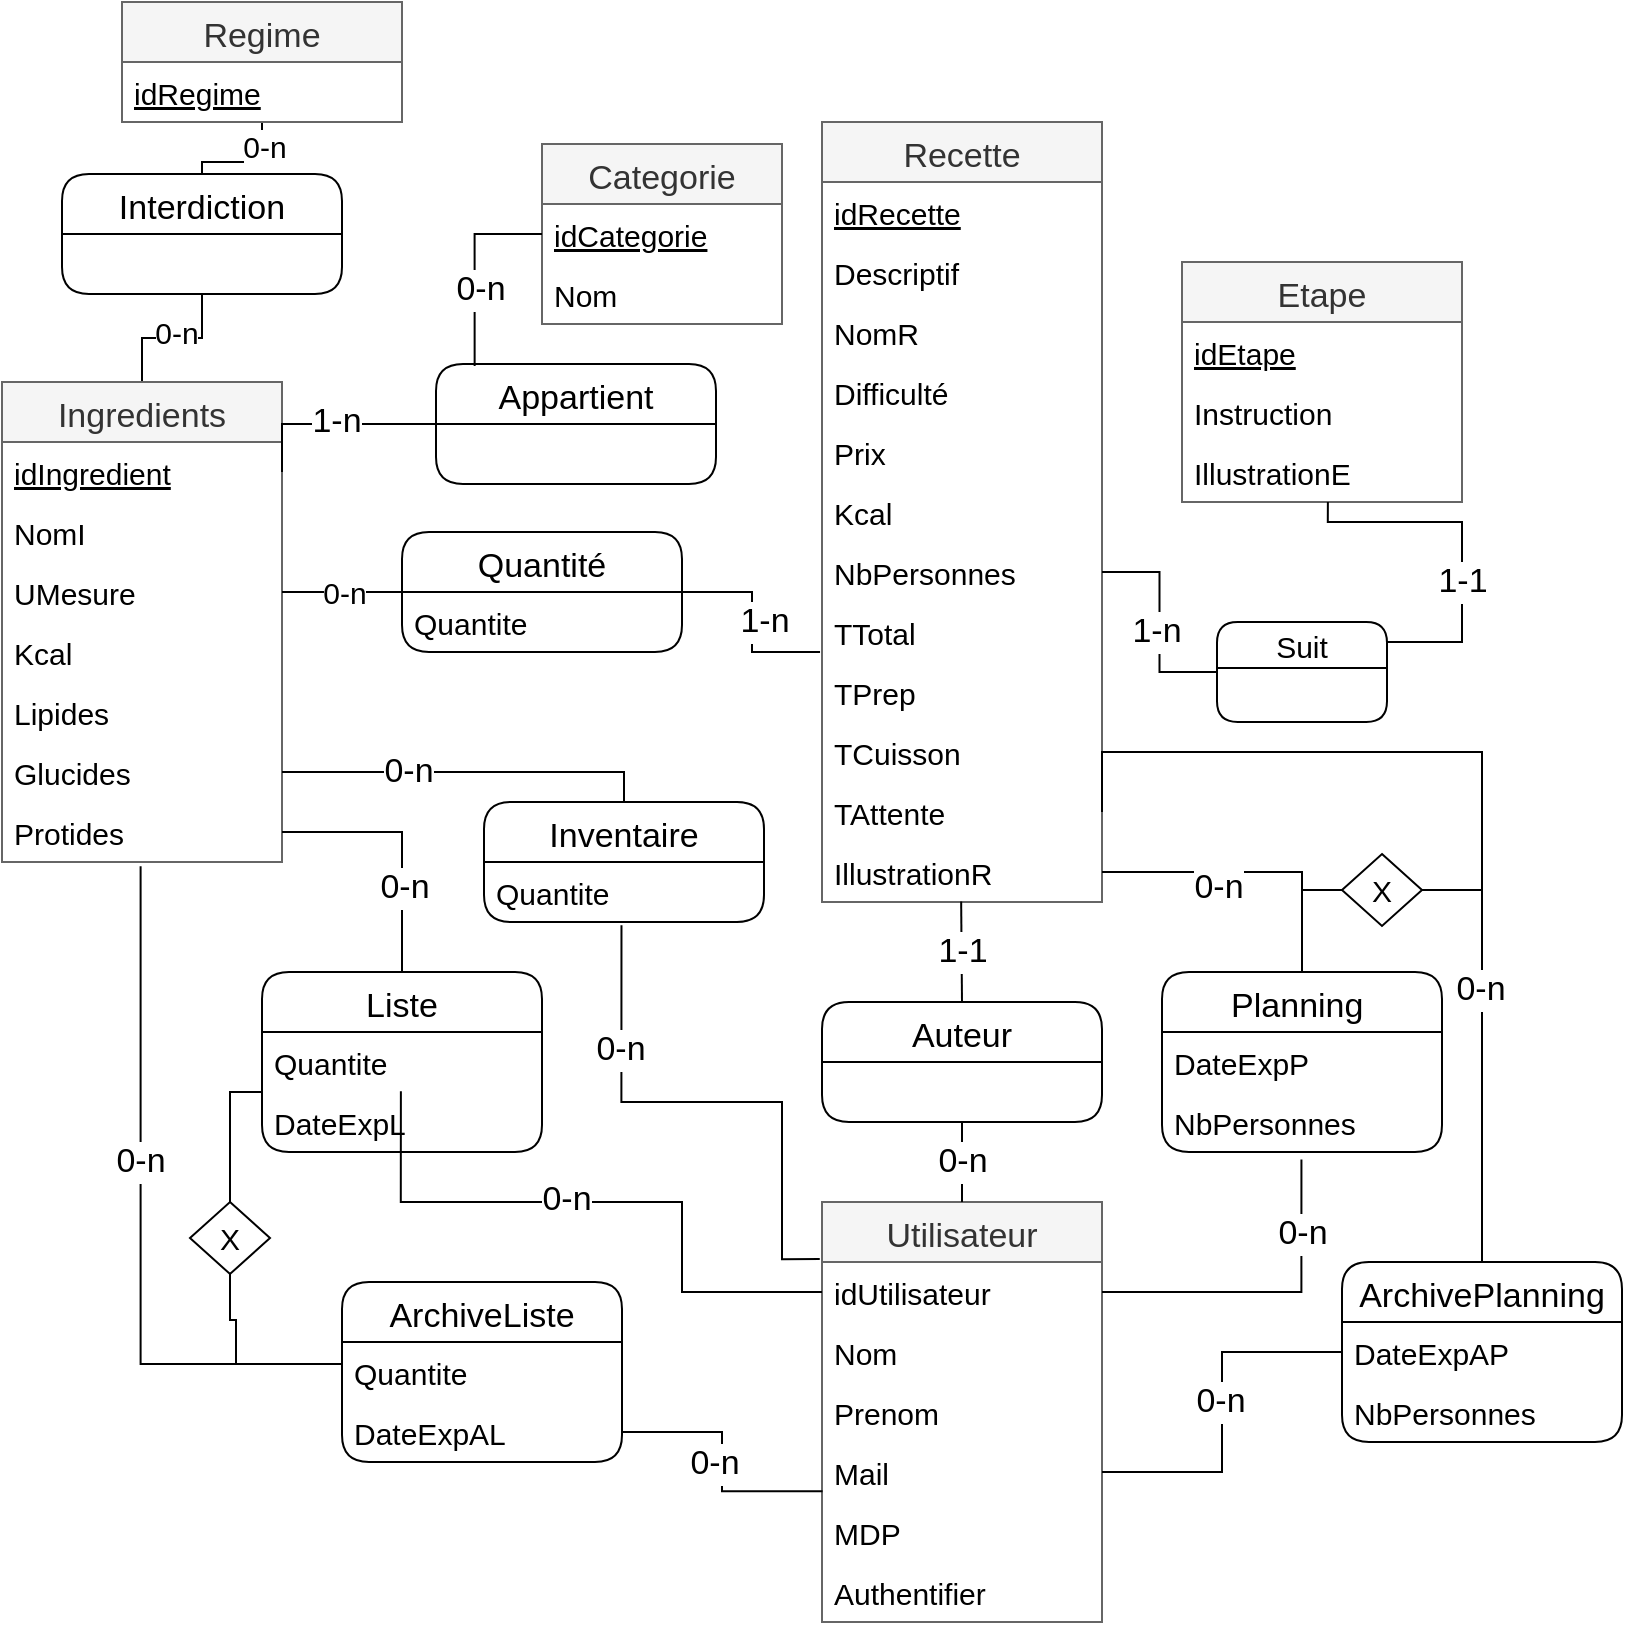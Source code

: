 <mxfile version="15.8.8" type="device"><diagram id="Yz3hh9iSEK076_l1KLAE" name="Page-1"><mxGraphModel dx="1645" dy="799" grid="1" gridSize="10" guides="1" tooltips="1" connect="1" arrows="1" fold="1" page="1" pageScale="1" pageWidth="827" pageHeight="1169" math="0" shadow="0"><root><mxCell id="0"/><mxCell id="1" parent="0"/><mxCell id="Q4cz6hHeXPLY_mANemGr-2" value="Recette" style="swimlane;fontStyle=0;childLayout=stackLayout;horizontal=1;startSize=30;horizontalStack=0;resizeParent=1;resizeParentMax=0;resizeLast=0;collapsible=1;marginBottom=0;fontSize=17;fillColor=#f5f5f5;strokeColor=#666666;fontColor=#333333;verticalAlign=middle;" parent="1" vertex="1"><mxGeometry x="419" y="220" width="140" height="390" as="geometry"/></mxCell><mxCell id="Q4cz6hHeXPLY_mANemGr-3" value="idRecette" style="text;strokeColor=none;fillColor=none;align=left;verticalAlign=middle;spacingLeft=4;spacingRight=4;overflow=hidden;points=[[0,0.5],[1,0.5]];portConstraint=eastwest;rotatable=0;fontSize=15;fontStyle=4" parent="Q4cz6hHeXPLY_mANemGr-2" vertex="1"><mxGeometry y="30" width="140" height="30" as="geometry"/></mxCell><mxCell id="Q4cz6hHeXPLY_mANemGr-4" value="Descriptif" style="text;strokeColor=none;fillColor=none;align=left;verticalAlign=middle;spacingLeft=4;spacingRight=4;overflow=hidden;points=[[0,0.5],[1,0.5]];portConstraint=eastwest;rotatable=0;fontSize=15;" parent="Q4cz6hHeXPLY_mANemGr-2" vertex="1"><mxGeometry y="60" width="140" height="30" as="geometry"/></mxCell><mxCell id="Q4cz6hHeXPLY_mANemGr-5" value="NomR" style="text;strokeColor=none;fillColor=none;align=left;verticalAlign=middle;spacingLeft=4;spacingRight=4;overflow=hidden;points=[[0,0.5],[1,0.5]];portConstraint=eastwest;rotatable=0;fontSize=15;" parent="Q4cz6hHeXPLY_mANemGr-2" vertex="1"><mxGeometry y="90" width="140" height="30" as="geometry"/></mxCell><mxCell id="Q4cz6hHeXPLY_mANemGr-6" value="Difficulté" style="text;strokeColor=none;fillColor=none;align=left;verticalAlign=middle;spacingLeft=4;spacingRight=4;overflow=hidden;points=[[0,0.5],[1,0.5]];portConstraint=eastwest;rotatable=0;fontSize=15;" parent="Q4cz6hHeXPLY_mANemGr-2" vertex="1"><mxGeometry y="120" width="140" height="30" as="geometry"/></mxCell><mxCell id="Q4cz6hHeXPLY_mANemGr-7" value="Prix" style="text;strokeColor=none;fillColor=none;align=left;verticalAlign=middle;spacingLeft=4;spacingRight=4;overflow=hidden;points=[[0,0.5],[1,0.5]];portConstraint=eastwest;rotatable=0;fontSize=15;fontStyle=0" parent="Q4cz6hHeXPLY_mANemGr-2" vertex="1"><mxGeometry y="150" width="140" height="30" as="geometry"/></mxCell><mxCell id="hP8HF67XUog1rED4Cb2G-1" value="Kcal" style="text;strokeColor=none;fillColor=none;align=left;verticalAlign=middle;spacingLeft=4;spacingRight=4;overflow=hidden;points=[[0,0.5],[1,0.5]];portConstraint=eastwest;rotatable=0;fontSize=15;" parent="Q4cz6hHeXPLY_mANemGr-2" vertex="1"><mxGeometry y="180" width="140" height="30" as="geometry"/></mxCell><mxCell id="Q4cz6hHeXPLY_mANemGr-8" value="NbPersonnes" style="text;strokeColor=none;fillColor=none;align=left;verticalAlign=middle;spacingLeft=4;spacingRight=4;overflow=hidden;points=[[0,0.5],[1,0.5]];portConstraint=eastwest;rotatable=0;fontSize=15;" parent="Q4cz6hHeXPLY_mANemGr-2" vertex="1"><mxGeometry y="210" width="140" height="30" as="geometry"/></mxCell><mxCell id="Q4cz6hHeXPLY_mANemGr-10" value="TTotal" style="text;strokeColor=none;fillColor=none;align=left;verticalAlign=middle;spacingLeft=4;spacingRight=4;overflow=hidden;points=[[0,0.5],[1,0.5]];portConstraint=eastwest;rotatable=0;fontSize=15;" parent="Q4cz6hHeXPLY_mANemGr-2" vertex="1"><mxGeometry y="240" width="140" height="30" as="geometry"/></mxCell><mxCell id="Q4cz6hHeXPLY_mANemGr-11" value="TPrep" style="text;strokeColor=none;fillColor=none;align=left;verticalAlign=middle;spacingLeft=4;spacingRight=4;overflow=hidden;points=[[0,0.5],[1,0.5]];portConstraint=eastwest;rotatable=0;fontSize=15;" parent="Q4cz6hHeXPLY_mANemGr-2" vertex="1"><mxGeometry y="270" width="140" height="30" as="geometry"/></mxCell><mxCell id="Q4cz6hHeXPLY_mANemGr-12" value="TCuisson" style="text;strokeColor=none;fillColor=none;align=left;verticalAlign=middle;spacingLeft=4;spacingRight=4;overflow=hidden;points=[[0,0.5],[1,0.5]];portConstraint=eastwest;rotatable=0;fontSize=15;" parent="Q4cz6hHeXPLY_mANemGr-2" vertex="1"><mxGeometry y="300" width="140" height="30" as="geometry"/></mxCell><mxCell id="Q4cz6hHeXPLY_mANemGr-13" value="TAttente" style="text;strokeColor=none;fillColor=none;align=left;verticalAlign=middle;spacingLeft=4;spacingRight=4;overflow=hidden;points=[[0,0.5],[1,0.5]];portConstraint=eastwest;rotatable=0;fontSize=15;" parent="Q4cz6hHeXPLY_mANemGr-2" vertex="1"><mxGeometry y="330" width="140" height="30" as="geometry"/></mxCell><mxCell id="Q4cz6hHeXPLY_mANemGr-14" value="IllustrationR" style="text;strokeColor=none;fillColor=none;align=left;verticalAlign=middle;spacingLeft=4;spacingRight=4;overflow=hidden;points=[[0,0.5],[1,0.5]];portConstraint=eastwest;rotatable=0;fontSize=15;" parent="Q4cz6hHeXPLY_mANemGr-2" vertex="1"><mxGeometry y="360" width="140" height="30" as="geometry"/></mxCell><mxCell id="Q4cz6hHeXPLY_mANemGr-15" value="Etape" style="swimlane;fontStyle=0;childLayout=stackLayout;horizontal=1;startSize=30;horizontalStack=0;resizeParent=1;resizeParentMax=0;resizeLast=0;collapsible=1;marginBottom=0;fontSize=17;strokeColor=#666666;fillColor=#f5f5f5;verticalAlign=middle;fontColor=#333333;" parent="1" vertex="1"><mxGeometry x="599" y="290" width="140" height="120" as="geometry"><mxRectangle x="460" y="140" width="100" height="30" as="alternateBounds"/></mxGeometry></mxCell><mxCell id="Q4cz6hHeXPLY_mANemGr-16" value="idEtape" style="text;strokeColor=none;fillColor=none;align=left;verticalAlign=middle;spacingLeft=4;spacingRight=4;overflow=hidden;points=[[0,0.5],[1,0.5]];portConstraint=eastwest;rotatable=0;fontSize=15;fontStyle=4" parent="Q4cz6hHeXPLY_mANemGr-15" vertex="1"><mxGeometry y="30" width="140" height="30" as="geometry"/></mxCell><mxCell id="Q4cz6hHeXPLY_mANemGr-17" value="Instruction" style="text;strokeColor=none;fillColor=none;align=left;verticalAlign=middle;spacingLeft=4;spacingRight=4;overflow=hidden;points=[[0,0.5],[1,0.5]];portConstraint=eastwest;rotatable=0;fontSize=15;" parent="Q4cz6hHeXPLY_mANemGr-15" vertex="1"><mxGeometry y="60" width="140" height="30" as="geometry"/></mxCell><mxCell id="Q4cz6hHeXPLY_mANemGr-18" value="IllustrationE" style="text;strokeColor=none;fillColor=none;align=left;verticalAlign=middle;spacingLeft=4;spacingRight=4;overflow=hidden;points=[[0,0.5],[1,0.5]];portConstraint=eastwest;rotatable=0;fontSize=15;" parent="Q4cz6hHeXPLY_mANemGr-15" vertex="1"><mxGeometry y="90" width="140" height="30" as="geometry"/></mxCell><mxCell id="Q4cz6hHeXPLY_mANemGr-19" style="edgeStyle=orthogonalEdgeStyle;rounded=0;orthogonalLoop=1;jettySize=auto;html=1;exitX=0;exitY=0.5;exitDx=0;exitDy=0;entryX=1;entryY=0.5;entryDx=0;entryDy=0;fontSize=17;endArrow=none;endFill=0;endSize=0;" parent="1" source="Q4cz6hHeXPLY_mANemGr-23" target="Q4cz6hHeXPLY_mANemGr-8" edge="1"><mxGeometry relative="1" as="geometry"/></mxCell><mxCell id="Q4cz6hHeXPLY_mANemGr-20" value="1-n" style="edgeLabel;html=1;align=center;verticalAlign=middle;resizable=0;points=[];fontSize=17;" parent="Q4cz6hHeXPLY_mANemGr-19" vertex="1" connectable="0"><mxGeometry x="-0.077" y="2" relative="1" as="geometry"><mxPoint as="offset"/></mxGeometry></mxCell><mxCell id="Q4cz6hHeXPLY_mANemGr-21" style="edgeStyle=orthogonalEdgeStyle;rounded=0;orthogonalLoop=1;jettySize=auto;html=1;exitX=1;exitY=0.5;exitDx=0;exitDy=0;entryX=0.521;entryY=1;entryDx=0;entryDy=0;fontSize=17;endArrow=none;endFill=0;endSize=0;entryPerimeter=0;" parent="1" source="Q4cz6hHeXPLY_mANemGr-23" target="Q4cz6hHeXPLY_mANemGr-18" edge="1"><mxGeometry relative="1" as="geometry"><Array as="points"><mxPoint x="702" y="480"/><mxPoint x="739" y="480"/><mxPoint x="739" y="420"/><mxPoint x="672" y="420"/></Array></mxGeometry></mxCell><mxCell id="Q4cz6hHeXPLY_mANemGr-22" value="1-1" style="edgeLabel;html=1;align=center;verticalAlign=middle;resizable=0;points=[];fontSize=17;" parent="Q4cz6hHeXPLY_mANemGr-21" vertex="1" connectable="0"><mxGeometry x="0.175" y="-2" relative="1" as="geometry"><mxPoint x="-2" y="29" as="offset"/></mxGeometry></mxCell><mxCell id="Q4cz6hHeXPLY_mANemGr-23" value="Suit" style="swimlane;fontSize=15;strokeColor=default;fillColor=none;verticalAlign=middle;labelBorderColor=none;rounded=1;swimlaneLine=1;shadow=0;sketch=0;fontStyle=0" parent="1" vertex="1"><mxGeometry x="616.5" y="470" width="85" height="50" as="geometry"/></mxCell><mxCell id="sx4P1D8GdSAa1onkuswb-51" style="edgeStyle=orthogonalEdgeStyle;rounded=0;orthogonalLoop=1;jettySize=auto;html=1;entryX=0.5;entryY=1;entryDx=0;entryDy=0;fontSize=15;endArrow=none;endFill=0;" parent="1" source="Q4cz6hHeXPLY_mANemGr-24" target="sx4P1D8GdSAa1onkuswb-48" edge="1"><mxGeometry relative="1" as="geometry"/></mxCell><mxCell id="sx4P1D8GdSAa1onkuswb-53" value="0-n" style="edgeLabel;html=1;align=center;verticalAlign=middle;resizable=0;points=[];fontSize=15;" parent="sx4P1D8GdSAa1onkuswb-51" vertex="1" connectable="0"><mxGeometry x="0.653" y="-1" relative="1" as="geometry"><mxPoint x="-14" y="6" as="offset"/></mxGeometry></mxCell><mxCell id="Q4cz6hHeXPLY_mANemGr-24" value="Ingredients" style="swimlane;fontStyle=0;childLayout=stackLayout;horizontal=1;startSize=30;horizontalStack=0;resizeParent=1;resizeParentMax=0;resizeLast=0;collapsible=1;marginBottom=0;rounded=0;shadow=0;labelBorderColor=none;sketch=0;fontSize=17;strokeColor=#666666;fillColor=#f5f5f5;verticalAlign=middle;fontColor=#333333;" parent="1" vertex="1"><mxGeometry x="9" y="350" width="140" height="240" as="geometry"/></mxCell><mxCell id="Q4cz6hHeXPLY_mANemGr-25" value="idIngredient" style="text;strokeColor=none;fillColor=none;align=left;verticalAlign=middle;spacingLeft=4;spacingRight=4;overflow=hidden;points=[[0,0.5],[1,0.5]];portConstraint=eastwest;rotatable=0;rounded=0;shadow=0;labelBorderColor=none;sketch=0;fontSize=15;fontStyle=4" parent="Q4cz6hHeXPLY_mANemGr-24" vertex="1"><mxGeometry y="30" width="140" height="30" as="geometry"/></mxCell><mxCell id="Q4cz6hHeXPLY_mANemGr-26" value="NomI" style="text;strokeColor=none;fillColor=none;align=left;verticalAlign=middle;spacingLeft=4;spacingRight=4;overflow=hidden;points=[[0,0.5],[1,0.5]];portConstraint=eastwest;rotatable=0;rounded=0;shadow=0;labelBorderColor=none;sketch=0;fontSize=15;" parent="Q4cz6hHeXPLY_mANemGr-24" vertex="1"><mxGeometry y="60" width="140" height="30" as="geometry"/></mxCell><mxCell id="Q4cz6hHeXPLY_mANemGr-28" value="UMesure" style="text;strokeColor=none;fillColor=none;align=left;verticalAlign=middle;spacingLeft=4;spacingRight=4;overflow=hidden;points=[[0,0.5],[1,0.5]];portConstraint=eastwest;rotatable=0;rounded=0;shadow=0;labelBorderColor=none;sketch=0;fontSize=15;" parent="Q4cz6hHeXPLY_mANemGr-24" vertex="1"><mxGeometry y="90" width="140" height="30" as="geometry"/></mxCell><mxCell id="Q4cz6hHeXPLY_mANemGr-29" value="Kcal" style="text;strokeColor=none;fillColor=none;align=left;verticalAlign=middle;spacingLeft=4;spacingRight=4;overflow=hidden;points=[[0,0.5],[1,0.5]];portConstraint=eastwest;rotatable=0;rounded=0;shadow=0;labelBorderColor=none;sketch=0;fontSize=15;" parent="Q4cz6hHeXPLY_mANemGr-24" vertex="1"><mxGeometry y="120" width="140" height="30" as="geometry"/></mxCell><mxCell id="Q4cz6hHeXPLY_mANemGr-30" value="Lipides" style="text;strokeColor=none;fillColor=none;align=left;verticalAlign=middle;spacingLeft=4;spacingRight=4;overflow=hidden;points=[[0,0.5],[1,0.5]];portConstraint=eastwest;rotatable=0;rounded=0;shadow=0;labelBorderColor=none;sketch=0;fontSize=15;" parent="Q4cz6hHeXPLY_mANemGr-24" vertex="1"><mxGeometry y="150" width="140" height="30" as="geometry"/></mxCell><mxCell id="Q4cz6hHeXPLY_mANemGr-31" value="Glucides" style="text;strokeColor=none;fillColor=none;align=left;verticalAlign=middle;spacingLeft=4;spacingRight=4;overflow=hidden;points=[[0,0.5],[1,0.5]];portConstraint=eastwest;rotatable=0;rounded=0;shadow=0;labelBorderColor=none;sketch=0;fontSize=15;" parent="Q4cz6hHeXPLY_mANemGr-24" vertex="1"><mxGeometry y="180" width="140" height="30" as="geometry"/></mxCell><mxCell id="Q4cz6hHeXPLY_mANemGr-32" value="Protides" style="text;strokeColor=none;fillColor=none;align=left;verticalAlign=middle;spacingLeft=4;spacingRight=4;overflow=hidden;points=[[0,0.5],[1,0.5]];portConstraint=eastwest;rotatable=0;rounded=0;shadow=0;labelBorderColor=none;sketch=0;fontSize=15;" parent="Q4cz6hHeXPLY_mANemGr-24" vertex="1"><mxGeometry y="210" width="140" height="30" as="geometry"/></mxCell><mxCell id="Q4cz6hHeXPLY_mANemGr-33" value="Quantité" style="swimlane;fontStyle=0;childLayout=stackLayout;horizontal=1;startSize=30;horizontalStack=0;resizeParent=1;resizeParentMax=0;resizeLast=0;collapsible=1;marginBottom=0;rounded=1;shadow=0;labelBorderColor=none;sketch=0;fontSize=17;strokeColor=default;fillColor=none;verticalAlign=middle;" parent="1" vertex="1"><mxGeometry x="209" y="425" width="140" height="60" as="geometry"/></mxCell><mxCell id="Q4cz6hHeXPLY_mANemGr-34" value="Quantite" style="text;strokeColor=none;fillColor=none;align=left;verticalAlign=middle;spacingLeft=4;spacingRight=4;overflow=hidden;points=[[0,0.5],[1,0.5]];portConstraint=eastwest;rotatable=0;rounded=0;shadow=0;labelBorderColor=none;sketch=0;fontSize=15;" parent="Q4cz6hHeXPLY_mANemGr-33" vertex="1"><mxGeometry y="30" width="140" height="30" as="geometry"/></mxCell><mxCell id="Q4cz6hHeXPLY_mANemGr-35" value="Utilisateur" style="swimlane;fontStyle=0;childLayout=stackLayout;horizontal=1;startSize=30;horizontalStack=0;resizeParent=1;resizeParentMax=0;resizeLast=0;collapsible=1;marginBottom=0;rounded=0;shadow=0;labelBorderColor=none;sketch=0;fontSize=17;strokeColor=#666666;fillColor=#f5f5f5;verticalAlign=middle;fontColor=#333333;" parent="1" vertex="1"><mxGeometry x="419" y="760" width="140" height="210" as="geometry"/></mxCell><mxCell id="Q4cz6hHeXPLY_mANemGr-36" value="idUtilisateur" style="text;strokeColor=none;fillColor=none;align=left;verticalAlign=middle;spacingLeft=4;spacingRight=4;overflow=hidden;points=[[0,0.5],[1,0.5]];portConstraint=eastwest;rotatable=0;rounded=1;shadow=0;labelBorderColor=none;sketch=0;fontSize=15;" parent="Q4cz6hHeXPLY_mANemGr-35" vertex="1"><mxGeometry y="30" width="140" height="30" as="geometry"/></mxCell><mxCell id="Q4cz6hHeXPLY_mANemGr-37" value="Nom" style="text;strokeColor=none;fillColor=none;align=left;verticalAlign=middle;spacingLeft=4;spacingRight=4;overflow=hidden;points=[[0,0.5],[1,0.5]];portConstraint=eastwest;rotatable=0;rounded=1;shadow=0;labelBorderColor=none;sketch=0;fontSize=15;" parent="Q4cz6hHeXPLY_mANemGr-35" vertex="1"><mxGeometry y="60" width="140" height="30" as="geometry"/></mxCell><mxCell id="sx4P1D8GdSAa1onkuswb-1" value="Prenom" style="text;strokeColor=none;fillColor=none;align=left;verticalAlign=middle;spacingLeft=4;spacingRight=4;overflow=hidden;points=[[0,0.5],[1,0.5]];portConstraint=eastwest;rotatable=0;rounded=1;shadow=0;labelBorderColor=none;sketch=0;fontSize=15;" parent="Q4cz6hHeXPLY_mANemGr-35" vertex="1"><mxGeometry y="90" width="140" height="30" as="geometry"/></mxCell><mxCell id="Q4cz6hHeXPLY_mANemGr-38" value="Mail" style="text;strokeColor=none;fillColor=none;align=left;verticalAlign=middle;spacingLeft=4;spacingRight=4;overflow=hidden;points=[[0,0.5],[1,0.5]];portConstraint=eastwest;rotatable=0;rounded=1;shadow=0;labelBorderColor=none;sketch=0;fontSize=15;" parent="Q4cz6hHeXPLY_mANemGr-35" vertex="1"><mxGeometry y="120" width="140" height="30" as="geometry"/></mxCell><mxCell id="Q4cz6hHeXPLY_mANemGr-39" value="MDP" style="text;strokeColor=none;fillColor=none;align=left;verticalAlign=middle;spacingLeft=4;spacingRight=4;overflow=hidden;points=[[0,0.5],[1,0.5]];portConstraint=eastwest;rotatable=0;rounded=1;shadow=0;labelBorderColor=none;sketch=0;fontSize=15;" parent="Q4cz6hHeXPLY_mANemGr-35" vertex="1"><mxGeometry y="150" width="140" height="30" as="geometry"/></mxCell><mxCell id="cmCE8Dsfg9e07ROSmsKZ-1" value="Authentifier" style="text;strokeColor=none;fillColor=none;align=left;verticalAlign=middle;spacingLeft=4;spacingRight=4;overflow=hidden;points=[[0,0.5],[1,0.5]];portConstraint=eastwest;rotatable=0;rounded=1;shadow=0;labelBorderColor=none;sketch=0;fontSize=15;" vertex="1" parent="Q4cz6hHeXPLY_mANemGr-35"><mxGeometry y="180" width="140" height="30" as="geometry"/></mxCell><mxCell id="Q4cz6hHeXPLY_mANemGr-42" value="" style="endArrow=none;html=1;rounded=0;fontSize=17;exitX=1;exitY=0.5;exitDx=0;exitDy=0;entryX=-0.007;entryY=0.833;entryDx=0;entryDy=0;entryPerimeter=0;edgeStyle=orthogonalEdgeStyle;" parent="1" source="Q4cz6hHeXPLY_mANemGr-33" target="Q4cz6hHeXPLY_mANemGr-10" edge="1"><mxGeometry width="50" height="50" relative="1" as="geometry"><mxPoint x="569" y="430" as="sourcePoint"/><mxPoint x="409" y="455" as="targetPoint"/></mxGeometry></mxCell><mxCell id="Q4cz6hHeXPLY_mANemGr-43" value="1-n" style="edgeLabel;html=1;align=center;verticalAlign=middle;resizable=0;points=[];fontSize=17;" parent="Q4cz6hHeXPLY_mANemGr-42" vertex="1" connectable="0"><mxGeometry x="-0.108" y="6" relative="1" as="geometry"><mxPoint y="6" as="offset"/></mxGeometry></mxCell><mxCell id="Q4cz6hHeXPLY_mANemGr-44" value="Auteur" style="swimlane;fontStyle=0;childLayout=stackLayout;horizontal=1;startSize=30;horizontalStack=0;resizeParent=1;resizeParentMax=0;resizeLast=0;collapsible=1;marginBottom=0;rounded=1;shadow=0;labelBorderColor=none;sketch=0;fontSize=17;strokeColor=default;fillColor=none;verticalAlign=middle;" parent="1" vertex="1"><mxGeometry x="419" y="660" width="140" height="60" as="geometry"/></mxCell><mxCell id="Q4cz6hHeXPLY_mANemGr-45" value="0-n" style="endArrow=none;html=1;rounded=0;fontSize=17;exitX=0.5;exitY=0;exitDx=0;exitDy=0;entryX=0.5;entryY=1;entryDx=0;entryDy=0;" parent="1" source="Q4cz6hHeXPLY_mANemGr-35" target="Q4cz6hHeXPLY_mANemGr-44" edge="1"><mxGeometry width="50" height="50" relative="1" as="geometry"><mxPoint x="419" y="530" as="sourcePoint"/><mxPoint x="469" y="480" as="targetPoint"/></mxGeometry></mxCell><mxCell id="Q4cz6hHeXPLY_mANemGr-46" value="1-1" style="endArrow=none;html=1;rounded=0;fontSize=17;exitX=0.5;exitY=0;exitDx=0;exitDy=0;entryX=0.497;entryY=0.992;entryDx=0;entryDy=0;entryPerimeter=0;" parent="1" source="Q4cz6hHeXPLY_mANemGr-44" target="Q4cz6hHeXPLY_mANemGr-14" edge="1"><mxGeometry width="50" height="50" relative="1" as="geometry"><mxPoint x="419" y="530" as="sourcePoint"/><mxPoint x="589" y="600" as="targetPoint"/></mxGeometry></mxCell><mxCell id="sx4P1D8GdSAa1onkuswb-69" style="edgeStyle=orthogonalEdgeStyle;rounded=0;orthogonalLoop=1;jettySize=auto;html=1;entryX=0;entryY=0.5;entryDx=0;entryDy=0;fontSize=15;endArrow=none;endFill=0;" parent="1" source="Q4cz6hHeXPLY_mANemGr-47" target="sx4P1D8GdSAa1onkuswb-67" edge="1"><mxGeometry relative="1" as="geometry"/></mxCell><mxCell id="Q4cz6hHeXPLY_mANemGr-47" value="Planning " style="swimlane;fontStyle=0;childLayout=stackLayout;horizontal=1;startSize=30;horizontalStack=0;resizeParent=1;resizeParentMax=0;resizeLast=0;collapsible=1;marginBottom=0;rounded=1;shadow=0;labelBorderColor=none;sketch=0;fontSize=17;strokeColor=default;fillColor=none;verticalAlign=middle;" parent="1" vertex="1"><mxGeometry x="589" y="645" width="140" height="90" as="geometry"/></mxCell><mxCell id="Q4cz6hHeXPLY_mANemGr-48" value="DateExpP" style="text;strokeColor=none;fillColor=none;align=left;verticalAlign=middle;spacingLeft=4;spacingRight=4;overflow=hidden;points=[[0,0.5],[1,0.5]];portConstraint=eastwest;rotatable=0;rounded=1;shadow=0;labelBorderColor=none;sketch=0;fontSize=15;" parent="Q4cz6hHeXPLY_mANemGr-47" vertex="1"><mxGeometry y="30" width="140" height="30" as="geometry"/></mxCell><mxCell id="Q4cz6hHeXPLY_mANemGr-49" value="NbPersonnes" style="text;strokeColor=none;fillColor=none;align=left;verticalAlign=middle;spacingLeft=4;spacingRight=4;overflow=hidden;points=[[0,0.5],[1,0.5]];portConstraint=eastwest;rotatable=0;rounded=1;shadow=0;labelBorderColor=none;sketch=0;fontSize=15;" parent="Q4cz6hHeXPLY_mANemGr-47" vertex="1"><mxGeometry y="60" width="140" height="30" as="geometry"/></mxCell><mxCell id="Q4cz6hHeXPLY_mANemGr-50" value="" style="endArrow=none;html=1;rounded=0;fontSize=17;exitX=0.5;exitY=0;exitDx=0;exitDy=0;entryX=1;entryY=0.5;entryDx=0;entryDy=0;edgeStyle=elbowEdgeStyle;" parent="1" source="Q4cz6hHeXPLY_mANemGr-47" target="Q4cz6hHeXPLY_mANemGr-14" edge="1"><mxGeometry width="50" height="50" relative="1" as="geometry"><mxPoint x="339" y="590" as="sourcePoint"/><mxPoint x="389" y="540" as="targetPoint"/><Array as="points"><mxPoint x="659" y="620"/></Array></mxGeometry></mxCell><mxCell id="Q4cz6hHeXPLY_mANemGr-51" value="0-n" style="edgeLabel;html=1;align=center;verticalAlign=middle;resizable=0;points=[];fontSize=17;" parent="Q4cz6hHeXPLY_mANemGr-50" vertex="1" connectable="0"><mxGeometry x="-0.444" y="1" relative="1" as="geometry"><mxPoint x="-41" y="-1" as="offset"/></mxGeometry></mxCell><mxCell id="Q4cz6hHeXPLY_mANemGr-52" value="" style="endArrow=none;html=1;rounded=0;fontSize=17;exitX=1;exitY=0.5;exitDx=0;exitDy=0;entryX=0.498;entryY=1.125;entryDx=0;entryDy=0;entryPerimeter=0;edgeStyle=orthogonalEdgeStyle;" parent="1" source="Q4cz6hHeXPLY_mANemGr-36" target="Q4cz6hHeXPLY_mANemGr-49" edge="1"><mxGeometry width="50" height="50" relative="1" as="geometry"><mxPoint x="339" y="590" as="sourcePoint"/><mxPoint x="659" y="750" as="targetPoint"/><Array as="points"><mxPoint x="659" y="805"/></Array></mxGeometry></mxCell><mxCell id="Q4cz6hHeXPLY_mANemGr-53" value="0-n" style="edgeLabel;html=1;align=center;verticalAlign=middle;resizable=0;points=[];fontSize=17;" parent="Q4cz6hHeXPLY_mANemGr-52" vertex="1" connectable="0"><mxGeometry x="0.471" y="-2" relative="1" as="geometry"><mxPoint x="-2" y="-7" as="offset"/></mxGeometry></mxCell><mxCell id="Q4cz6hHeXPLY_mANemGr-55" value="" style="endArrow=none;html=1;rounded=0;fontSize=17;exitX=-0.008;exitY=0.136;exitDx=0;exitDy=0;entryX=0.491;entryY=1.053;entryDx=0;entryDy=0;entryPerimeter=0;exitPerimeter=0;edgeStyle=orthogonalEdgeStyle;" parent="1" source="Q4cz6hHeXPLY_mANemGr-35" edge="1" target="cmCE8Dsfg9e07ROSmsKZ-10"><mxGeometry width="50" height="50" relative="1" as="geometry"><mxPoint x="339" y="610" as="sourcePoint"/><mxPoint x="327.74" y="619.25" as="targetPoint"/><Array as="points"><mxPoint x="399" y="789"/><mxPoint x="399" y="710"/><mxPoint x="319" y="710"/></Array></mxGeometry></mxCell><mxCell id="Q4cz6hHeXPLY_mANemGr-56" value="0-n" style="edgeLabel;html=1;align=center;verticalAlign=middle;resizable=0;points=[];fontSize=17;" parent="Q4cz6hHeXPLY_mANemGr-55" vertex="1" connectable="0"><mxGeometry x="0.538" y="1" relative="1" as="geometry"><mxPoint as="offset"/></mxGeometry></mxCell><mxCell id="Q4cz6hHeXPLY_mANemGr-57" value="0-n" style="endArrow=none;html=1;rounded=0;fontSize=17;entryX=1;entryY=0.5;entryDx=0;entryDy=0;exitX=0.5;exitY=0;exitDx=0;exitDy=0;edgeStyle=orthogonalEdgeStyle;" parent="1" source="cmCE8Dsfg9e07ROSmsKZ-9" target="Q4cz6hHeXPLY_mANemGr-31" edge="1"><mxGeometry x="0.321" width="50" height="50" relative="1" as="geometry"><mxPoint x="329" y="560.0" as="sourcePoint"/><mxPoint x="389" y="650" as="targetPoint"/><mxPoint as="offset"/><Array as="points"><mxPoint x="320" y="545"/></Array></mxGeometry></mxCell><mxCell id="Q4cz6hHeXPLY_mANemGr-58" value="ArchiveListe" style="swimlane;fontStyle=0;childLayout=stackLayout;horizontal=1;startSize=30;horizontalStack=0;resizeParent=1;resizeParentMax=0;resizeLast=0;collapsible=1;marginBottom=0;rounded=1;shadow=0;labelBorderColor=none;sketch=0;fontSize=17;strokeColor=default;fillColor=none;verticalAlign=middle;" parent="1" vertex="1"><mxGeometry x="179" y="800" width="140" height="90" as="geometry"/></mxCell><mxCell id="cmCE8Dsfg9e07ROSmsKZ-15" value="Quantite" style="text;strokeColor=none;fillColor=none;align=left;verticalAlign=middle;spacingLeft=4;spacingRight=4;overflow=hidden;points=[[0,0.5],[1,0.5]];portConstraint=eastwest;rotatable=0;rounded=1;shadow=0;labelBorderColor=none;sketch=0;fontSize=15;" vertex="1" parent="Q4cz6hHeXPLY_mANemGr-58"><mxGeometry y="30" width="140" height="30" as="geometry"/></mxCell><mxCell id="Q4cz6hHeXPLY_mANemGr-59" value="DateExpAL" style="text;strokeColor=none;fillColor=none;align=left;verticalAlign=middle;spacingLeft=4;spacingRight=4;overflow=hidden;points=[[0,0.5],[1,0.5]];portConstraint=eastwest;rotatable=0;rounded=1;shadow=0;labelBorderColor=none;sketch=0;fontSize=15;" parent="Q4cz6hHeXPLY_mANemGr-58" vertex="1"><mxGeometry y="60" width="140" height="30" as="geometry"/></mxCell><mxCell id="Q4cz6hHeXPLY_mANemGr-60" value="" style="endArrow=none;html=1;rounded=0;fontSize=17;exitX=0;exitY=0.5;exitDx=0;exitDy=0;entryX=0.495;entryY=1.072;entryDx=0;entryDy=0;entryPerimeter=0;edgeStyle=orthogonalEdgeStyle;" parent="1" source="Q4cz6hHeXPLY_mANemGr-59" target="Q4cz6hHeXPLY_mANemGr-32" edge="1"><mxGeometry width="50" height="50" relative="1" as="geometry"><mxPoint x="339" y="590" as="sourcePoint"/><mxPoint x="59" y="660" as="targetPoint"/><Array as="points"><mxPoint x="179" y="841"/><mxPoint x="78" y="841"/></Array></mxGeometry></mxCell><mxCell id="Q4cz6hHeXPLY_mANemGr-61" value="0-n" style="edgeLabel;html=1;align=center;verticalAlign=middle;resizable=0;points=[];fontSize=17;" parent="Q4cz6hHeXPLY_mANemGr-60" vertex="1" connectable="0"><mxGeometry x="0.23" y="1" relative="1" as="geometry"><mxPoint as="offset"/></mxGeometry></mxCell><mxCell id="sx4P1D8GdSAa1onkuswb-70" style="edgeStyle=orthogonalEdgeStyle;rounded=0;orthogonalLoop=1;jettySize=auto;html=1;entryX=1;entryY=0.5;entryDx=0;entryDy=0;fontSize=15;endArrow=none;endFill=0;" parent="1" source="Q4cz6hHeXPLY_mANemGr-62" target="sx4P1D8GdSAa1onkuswb-67" edge="1"><mxGeometry relative="1" as="geometry"/></mxCell><mxCell id="Q4cz6hHeXPLY_mANemGr-62" value="ArchivePlanning" style="swimlane;fontStyle=0;childLayout=stackLayout;horizontal=1;startSize=30;horizontalStack=0;resizeParent=1;resizeParentMax=0;resizeLast=0;collapsible=1;marginBottom=0;rounded=1;shadow=0;labelBorderColor=none;sketch=0;fontSize=17;strokeColor=default;fillColor=none;verticalAlign=middle;" parent="1" vertex="1"><mxGeometry x="679" y="790" width="140" height="90" as="geometry"/></mxCell><mxCell id="Q4cz6hHeXPLY_mANemGr-63" value="DateExpAP" style="text;strokeColor=none;fillColor=none;align=left;verticalAlign=middle;spacingLeft=4;spacingRight=4;overflow=hidden;points=[[0,0.5],[1,0.5]];portConstraint=eastwest;rotatable=0;rounded=1;shadow=0;labelBorderColor=none;sketch=0;fontSize=15;" parent="Q4cz6hHeXPLY_mANemGr-62" vertex="1"><mxGeometry y="30" width="140" height="30" as="geometry"/></mxCell><mxCell id="Q4cz6hHeXPLY_mANemGr-64" value="NbPersonnes" style="text;strokeColor=none;fillColor=none;align=left;verticalAlign=middle;spacingLeft=4;spacingRight=4;overflow=hidden;points=[[0,0.5],[1,0.5]];portConstraint=eastwest;rotatable=0;rounded=1;shadow=0;labelBorderColor=none;sketch=0;fontSize=15;" parent="Q4cz6hHeXPLY_mANemGr-62" vertex="1"><mxGeometry y="60" width="140" height="30" as="geometry"/></mxCell><mxCell id="Q4cz6hHeXPLY_mANemGr-65" value="" style="endArrow=none;html=1;rounded=0;fontSize=17;entryX=1;entryY=0.5;entryDx=0;entryDy=0;exitX=0.5;exitY=0;exitDx=0;exitDy=0;edgeStyle=orthogonalEdgeStyle;" parent="1" source="Q4cz6hHeXPLY_mANemGr-62" target="Q4cz6hHeXPLY_mANemGr-13" edge="1"><mxGeometry width="50" height="50" relative="1" as="geometry"><mxPoint x="419" y="630" as="sourcePoint"/><mxPoint x="469" y="580" as="targetPoint"/><Array as="points"><mxPoint x="749" y="535"/></Array></mxGeometry></mxCell><mxCell id="Q4cz6hHeXPLY_mANemGr-66" value="0-n" style="edgeLabel;html=1;align=center;verticalAlign=middle;resizable=0;points=[];fontSize=17;" parent="Q4cz6hHeXPLY_mANemGr-65" vertex="1" connectable="0"><mxGeometry x="-0.426" y="1" relative="1" as="geometry"><mxPoint as="offset"/></mxGeometry></mxCell><mxCell id="Q4cz6hHeXPLY_mANemGr-67" style="edgeStyle=orthogonalEdgeStyle;rounded=0;orthogonalLoop=1;jettySize=auto;html=1;exitX=1;exitY=0.5;exitDx=0;exitDy=0;entryX=0;entryY=0.5;entryDx=0;entryDy=0;fontSize=15;endArrow=none;endFill=0;endSize=0;" parent="1" source="Q4cz6hHeXPLY_mANemGr-38" target="Q4cz6hHeXPLY_mANemGr-63" edge="1"><mxGeometry relative="1" as="geometry"/></mxCell><mxCell id="Q4cz6hHeXPLY_mANemGr-68" value="0-n" style="edgeLabel;html=1;align=center;verticalAlign=middle;resizable=0;points=[];fontSize=17;" parent="Q4cz6hHeXPLY_mANemGr-67" vertex="1" connectable="0"><mxGeometry x="0.057" y="1" relative="1" as="geometry"><mxPoint as="offset"/></mxGeometry></mxCell><mxCell id="Q4cz6hHeXPLY_mANemGr-69" style="edgeStyle=orthogonalEdgeStyle;rounded=0;orthogonalLoop=1;jettySize=auto;html=1;entryX=0.002;entryY=0.82;entryDx=0;entryDy=0;entryPerimeter=0;fontSize=17;endArrow=none;endFill=0;endSize=0;" parent="1" source="Q4cz6hHeXPLY_mANemGr-59" target="Q4cz6hHeXPLY_mANemGr-38" edge="1"><mxGeometry relative="1" as="geometry"/></mxCell><mxCell id="Q4cz6hHeXPLY_mANemGr-70" value="0-n" style="edgeLabel;html=1;align=center;verticalAlign=middle;resizable=0;points=[];fontSize=17;" parent="Q4cz6hHeXPLY_mANemGr-69" vertex="1" connectable="0"><mxGeometry x="-0.252" relative="1" as="geometry"><mxPoint x="-3" y="16" as="offset"/></mxGeometry></mxCell><mxCell id="Q4cz6hHeXPLY_mANemGr-71" style="edgeStyle=orthogonalEdgeStyle;rounded=0;orthogonalLoop=1;jettySize=auto;html=1;entryX=1;entryY=0.5;entryDx=0;entryDy=0;fontSize=17;endArrow=none;endFill=0;endSize=0;" parent="1" source="Q4cz6hHeXPLY_mANemGr-73" target="Q4cz6hHeXPLY_mANemGr-32" edge="1"><mxGeometry relative="1" as="geometry"/></mxCell><mxCell id="Q4cz6hHeXPLY_mANemGr-72" value="0-n" style="edgeLabel;html=1;align=center;verticalAlign=middle;resizable=0;points=[];fontSize=17;" parent="Q4cz6hHeXPLY_mANemGr-71" vertex="1" connectable="0"><mxGeometry x="-0.348" y="-1" relative="1" as="geometry"><mxPoint as="offset"/></mxGeometry></mxCell><mxCell id="Q4cz6hHeXPLY_mANemGr-73" value="Liste" style="swimlane;fontStyle=0;childLayout=stackLayout;horizontal=1;startSize=30;horizontalStack=0;resizeParent=1;resizeParentMax=0;resizeLast=0;collapsible=1;marginBottom=0;rounded=1;shadow=0;labelBorderColor=none;sketch=0;fontSize=17;strokeColor=default;fillColor=none;verticalAlign=middle;" parent="1" vertex="1"><mxGeometry x="139" y="645" width="140" height="90" as="geometry"/></mxCell><mxCell id="cmCE8Dsfg9e07ROSmsKZ-11" value="Quantite" style="text;strokeColor=none;fillColor=none;align=left;verticalAlign=middle;spacingLeft=4;spacingRight=4;overflow=hidden;points=[[0,0.5],[1,0.5]];portConstraint=eastwest;rotatable=0;rounded=1;shadow=0;labelBorderColor=none;sketch=0;fontSize=15;" vertex="1" parent="Q4cz6hHeXPLY_mANemGr-73"><mxGeometry y="30" width="140" height="30" as="geometry"/></mxCell><mxCell id="Q4cz6hHeXPLY_mANemGr-74" value="DateExpL" style="text;strokeColor=none;fillColor=none;align=left;verticalAlign=middle;spacingLeft=4;spacingRight=4;overflow=hidden;points=[[0,0.5],[1,0.5]];portConstraint=eastwest;rotatable=0;rounded=1;shadow=0;labelBorderColor=none;sketch=0;fontSize=15;" parent="Q4cz6hHeXPLY_mANemGr-73" vertex="1"><mxGeometry y="60" width="140" height="30" as="geometry"/></mxCell><mxCell id="Q4cz6hHeXPLY_mANemGr-75" style="edgeStyle=orthogonalEdgeStyle;rounded=0;orthogonalLoop=1;jettySize=auto;html=1;entryX=0;entryY=0.5;entryDx=0;entryDy=0;fontSize=17;endArrow=none;endFill=0;endSize=0;exitX=0.496;exitY=0.987;exitDx=0;exitDy=0;exitPerimeter=0;" parent="1" source="cmCE8Dsfg9e07ROSmsKZ-11" target="Q4cz6hHeXPLY_mANemGr-36" edge="1"><mxGeometry relative="1" as="geometry"><mxPoint x="209" y="740" as="sourcePoint"/><Array as="points"><mxPoint x="208" y="760"/><mxPoint x="349" y="760"/><mxPoint x="349" y="805"/></Array></mxGeometry></mxCell><mxCell id="Q4cz6hHeXPLY_mANemGr-76" value="0-n" style="edgeLabel;html=1;align=center;verticalAlign=middle;resizable=0;points=[];fontSize=17;" parent="Q4cz6hHeXPLY_mANemGr-75" vertex="1" connectable="0"><mxGeometry x="0.147" y="1" relative="1" as="geometry"><mxPoint x="-41" as="offset"/></mxGeometry></mxCell><mxCell id="sx4P1D8GdSAa1onkuswb-3" value="Categorie" style="swimlane;fontStyle=0;childLayout=stackLayout;horizontal=1;startSize=30;horizontalStack=0;resizeParent=1;resizeParentMax=0;resizeLast=0;collapsible=1;marginBottom=0;fontSize=17;rounded=0;swimlaneLine=1;arcSize=25;fillColor=#f5f5f5;fontColor=#333333;strokeColor=#666666;" parent="1" vertex="1"><mxGeometry x="279" y="231" width="120" height="90" as="geometry"/></mxCell><mxCell id="sx4P1D8GdSAa1onkuswb-18" value="idCategorie" style="text;strokeColor=none;fillColor=none;align=left;verticalAlign=middle;spacingLeft=4;spacingRight=4;overflow=hidden;points=[[0,0.5],[1,0.5]];portConstraint=eastwest;rotatable=0;rounded=0;shadow=0;labelBorderColor=none;sketch=0;fontSize=15;fontStyle=4" parent="sx4P1D8GdSAa1onkuswb-3" vertex="1"><mxGeometry y="30" width="120" height="30" as="geometry"/></mxCell><mxCell id="sx4P1D8GdSAa1onkuswb-27" value="Nom" style="text;strokeColor=none;fillColor=none;align=left;verticalAlign=middle;spacingLeft=4;spacingRight=4;overflow=hidden;points=[[0,0.5],[1,0.5]];portConstraint=eastwest;rotatable=0;rounded=0;shadow=0;labelBorderColor=none;sketch=0;fontSize=15;fontStyle=0" parent="sx4P1D8GdSAa1onkuswb-3" vertex="1"><mxGeometry y="60" width="120" height="30" as="geometry"/></mxCell><mxCell id="sx4P1D8GdSAa1onkuswb-21" value="Appartient" style="swimlane;fontStyle=0;childLayout=stackLayout;horizontal=1;startSize=30;horizontalStack=0;resizeParent=1;resizeParentMax=0;resizeLast=0;collapsible=1;marginBottom=0;rounded=1;shadow=0;labelBorderColor=none;sketch=0;fontSize=17;strokeColor=default;fillColor=none;verticalAlign=middle;" parent="1" vertex="1"><mxGeometry x="226" y="341" width="140" height="60" as="geometry"/></mxCell><mxCell id="sx4P1D8GdSAa1onkuswb-28" style="edgeStyle=orthogonalEdgeStyle;rounded=0;orthogonalLoop=1;jettySize=auto;html=1;exitX=1;exitY=0.5;exitDx=0;exitDy=0;fontSize=17;endArrow=none;endFill=0;entryX=0;entryY=0.75;entryDx=0;entryDy=0;" parent="1" source="Q4cz6hHeXPLY_mANemGr-25" target="sx4P1D8GdSAa1onkuswb-21" edge="1"><mxGeometry relative="1" as="geometry"><mxPoint x="166" y="281" as="targetPoint"/><Array as="points"><mxPoint x="149" y="371"/><mxPoint x="226" y="371"/></Array></mxGeometry></mxCell><mxCell id="sx4P1D8GdSAa1onkuswb-30" value="1-n" style="edgeLabel;html=1;align=center;verticalAlign=middle;resizable=0;points=[];fontSize=17;" parent="sx4P1D8GdSAa1onkuswb-28" vertex="1" connectable="0"><mxGeometry x="-0.128" y="1" relative="1" as="geometry"><mxPoint as="offset"/></mxGeometry></mxCell><mxCell id="sx4P1D8GdSAa1onkuswb-29" style="edgeStyle=orthogonalEdgeStyle;rounded=0;orthogonalLoop=1;jettySize=auto;html=1;exitX=0;exitY=0.5;exitDx=0;exitDy=0;entryX=0.138;entryY=0.017;entryDx=0;entryDy=0;entryPerimeter=0;fontSize=17;endArrow=none;endFill=0;" parent="1" source="sx4P1D8GdSAa1onkuswb-18" target="sx4P1D8GdSAa1onkuswb-21" edge="1"><mxGeometry relative="1" as="geometry"/></mxCell><mxCell id="sx4P1D8GdSAa1onkuswb-31" value="0-n" style="edgeLabel;html=1;align=center;verticalAlign=middle;resizable=0;points=[];fontSize=17;" parent="sx4P1D8GdSAa1onkuswb-29" vertex="1" connectable="0"><mxGeometry x="0.221" y="2" relative="1" as="geometry"><mxPoint as="offset"/></mxGeometry></mxCell><mxCell id="sx4P1D8GdSAa1onkuswb-52" style="edgeStyle=orthogonalEdgeStyle;rounded=0;orthogonalLoop=1;jettySize=auto;html=1;entryX=0.5;entryY=0;entryDx=0;entryDy=0;fontSize=15;endArrow=none;endFill=0;" parent="1" source="sx4P1D8GdSAa1onkuswb-38" target="sx4P1D8GdSAa1onkuswb-48" edge="1"><mxGeometry relative="1" as="geometry"/></mxCell><mxCell id="sx4P1D8GdSAa1onkuswb-54" value="0-n" style="edgeLabel;html=1;align=center;verticalAlign=middle;resizable=0;points=[];fontSize=15;" parent="sx4P1D8GdSAa1onkuswb-52" vertex="1" connectable="0"><mxGeometry x="-0.566" y="1" relative="1" as="geometry"><mxPoint as="offset"/></mxGeometry></mxCell><mxCell id="sx4P1D8GdSAa1onkuswb-38" value="Regime" style="swimlane;fontStyle=0;childLayout=stackLayout;horizontal=1;startSize=30;horizontalStack=0;resizeParent=1;resizeParentMax=0;resizeLast=0;collapsible=1;marginBottom=0;rounded=0;fontSize=17;fillColor=#f5f5f5;fontColor=#333333;strokeColor=#666666;" parent="1" vertex="1"><mxGeometry x="69" y="160" width="140" height="60" as="geometry"/></mxCell><mxCell id="sx4P1D8GdSAa1onkuswb-40" value="idRegime" style="text;strokeColor=none;fillColor=none;align=left;verticalAlign=middle;spacingLeft=4;spacingRight=4;overflow=hidden;points=[[0,0.5],[1,0.5]];portConstraint=eastwest;rotatable=0;rounded=0;fontSize=15;fontStyle=4" parent="sx4P1D8GdSAa1onkuswb-38" vertex="1"><mxGeometry y="30" width="140" height="30" as="geometry"/></mxCell><mxCell id="sx4P1D8GdSAa1onkuswb-48" value="Interdiction" style="swimlane;fontStyle=0;childLayout=stackLayout;horizontal=1;startSize=30;horizontalStack=0;resizeParent=1;resizeParentMax=0;resizeLast=0;collapsible=1;marginBottom=0;rounded=1;shadow=0;labelBorderColor=none;sketch=0;fontSize=17;strokeColor=default;fillColor=none;verticalAlign=middle;" parent="1" vertex="1"><mxGeometry x="39" y="246" width="140" height="60" as="geometry"/></mxCell><mxCell id="sx4P1D8GdSAa1onkuswb-61" style="edgeStyle=orthogonalEdgeStyle;rounded=0;orthogonalLoop=1;jettySize=auto;html=1;fontSize=15;endArrow=none;endFill=0;startArrow=none;" parent="1" source="sx4P1D8GdSAa1onkuswb-62" edge="1"><mxGeometry relative="1" as="geometry"><mxPoint x="126" y="841" as="targetPoint"/><Array as="points"><mxPoint x="123" y="819"/><mxPoint x="126" y="819"/></Array></mxGeometry></mxCell><mxCell id="sx4P1D8GdSAa1onkuswb-62" value="X" style="rhombus;whiteSpace=wrap;html=1;rounded=0;fontSize=15;" parent="1" vertex="1"><mxGeometry x="103" y="760" width="40" height="36" as="geometry"/></mxCell><mxCell id="sx4P1D8GdSAa1onkuswb-63" value="" style="edgeStyle=orthogonalEdgeStyle;rounded=0;orthogonalLoop=1;jettySize=auto;html=1;fontSize=15;endArrow=none;endFill=0;" parent="1" source="Q4cz6hHeXPLY_mANemGr-74" target="sx4P1D8GdSAa1onkuswb-62" edge="1"><mxGeometry relative="1" as="geometry"><mxPoint x="126" y="841" as="targetPoint"/><mxPoint x="139" y="705.0" as="sourcePoint"/><Array as="points"><mxPoint x="123" y="705"/></Array></mxGeometry></mxCell><mxCell id="sx4P1D8GdSAa1onkuswb-67" value="X" style="rhombus;whiteSpace=wrap;html=1;rounded=0;fontSize=15;" parent="1" vertex="1"><mxGeometry x="679" y="586" width="40" height="36" as="geometry"/></mxCell><mxCell id="sx4P1D8GdSAa1onkuswb-71" style="edgeStyle=orthogonalEdgeStyle;rounded=0;orthogonalLoop=1;jettySize=auto;html=1;entryX=1;entryY=0.5;entryDx=0;entryDy=0;fontSize=15;endArrow=none;endFill=0;" parent="1" source="Q4cz6hHeXPLY_mANemGr-34" target="Q4cz6hHeXPLY_mANemGr-28" edge="1"><mxGeometry relative="1" as="geometry"><Array as="points"><mxPoint x="196" y="455"/><mxPoint x="196" y="455"/></Array></mxGeometry></mxCell><mxCell id="sx4P1D8GdSAa1onkuswb-72" value="0-n" style="edgeLabel;html=1;align=center;verticalAlign=middle;resizable=0;points=[];fontSize=15;" parent="sx4P1D8GdSAa1onkuswb-71" vertex="1" connectable="0"><mxGeometry x="-0.147" relative="1" as="geometry"><mxPoint x="-4" as="offset"/></mxGeometry></mxCell><mxCell id="cmCE8Dsfg9e07ROSmsKZ-9" value="Inventaire" style="swimlane;fontStyle=0;childLayout=stackLayout;horizontal=1;startSize=30;horizontalStack=0;resizeParent=1;resizeParentMax=0;resizeLast=0;collapsible=1;marginBottom=0;rounded=1;shadow=0;labelBorderColor=none;sketch=0;fontSize=17;strokeColor=default;fillColor=none;verticalAlign=middle;" vertex="1" parent="1"><mxGeometry x="250" y="560" width="140" height="60" as="geometry"/></mxCell><mxCell id="cmCE8Dsfg9e07ROSmsKZ-10" value="Quantite" style="text;strokeColor=none;fillColor=none;align=left;verticalAlign=middle;spacingLeft=4;spacingRight=4;overflow=hidden;points=[[0,0.5],[1,0.5]];portConstraint=eastwest;rotatable=0;rounded=0;shadow=0;labelBorderColor=none;sketch=0;fontSize=15;" vertex="1" parent="cmCE8Dsfg9e07ROSmsKZ-9"><mxGeometry y="30" width="140" height="30" as="geometry"/></mxCell></root></mxGraphModel></diagram></mxfile>
